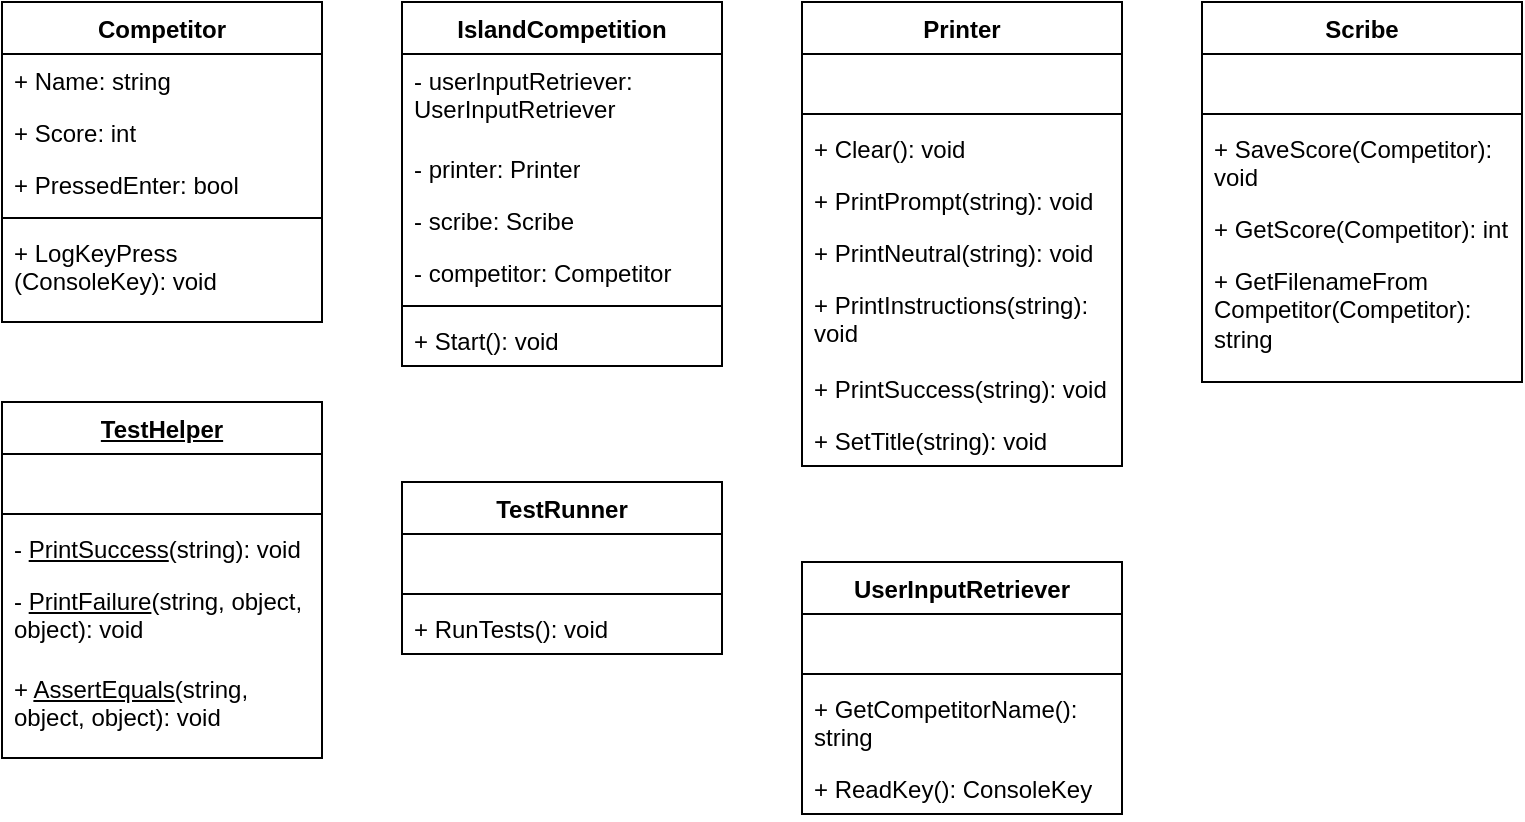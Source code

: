 <mxfile version="26.0.16">
  <diagram name="Page-1" id="lJNan5LM6R_5anoedN09">
    <mxGraphModel dx="1434" dy="738" grid="1" gridSize="10" guides="1" tooltips="1" connect="1" arrows="1" fold="1" page="1" pageScale="1" pageWidth="850" pageHeight="1100" math="0" shadow="0">
      <root>
        <mxCell id="0" />
        <mxCell id="1" parent="0" />
        <mxCell id="7uep4FSFA0tH_jLaDYOI-1" value="Competitor" style="swimlane;fontStyle=1;align=center;verticalAlign=top;childLayout=stackLayout;horizontal=1;startSize=26;horizontalStack=0;resizeParent=1;resizeParentMax=0;resizeLast=0;collapsible=1;marginBottom=0;whiteSpace=wrap;html=1;" vertex="1" parent="1">
          <mxGeometry x="40" y="40" width="160" height="160" as="geometry" />
        </mxCell>
        <mxCell id="7uep4FSFA0tH_jLaDYOI-2" value="+ Name: string" style="text;strokeColor=none;fillColor=none;align=left;verticalAlign=top;spacingLeft=4;spacingRight=4;overflow=hidden;rotatable=0;points=[[0,0.5],[1,0.5]];portConstraint=eastwest;whiteSpace=wrap;html=1;" vertex="1" parent="7uep4FSFA0tH_jLaDYOI-1">
          <mxGeometry y="26" width="160" height="26" as="geometry" />
        </mxCell>
        <mxCell id="7uep4FSFA0tH_jLaDYOI-5" value="+ Score: int" style="text;strokeColor=none;fillColor=none;align=left;verticalAlign=top;spacingLeft=4;spacingRight=4;overflow=hidden;rotatable=0;points=[[0,0.5],[1,0.5]];portConstraint=eastwest;whiteSpace=wrap;html=1;" vertex="1" parent="7uep4FSFA0tH_jLaDYOI-1">
          <mxGeometry y="52" width="160" height="26" as="geometry" />
        </mxCell>
        <mxCell id="7uep4FSFA0tH_jLaDYOI-6" value="+ PressedEnter: bool" style="text;strokeColor=none;fillColor=none;align=left;verticalAlign=top;spacingLeft=4;spacingRight=4;overflow=hidden;rotatable=0;points=[[0,0.5],[1,0.5]];portConstraint=eastwest;whiteSpace=wrap;html=1;" vertex="1" parent="7uep4FSFA0tH_jLaDYOI-1">
          <mxGeometry y="78" width="160" height="26" as="geometry" />
        </mxCell>
        <mxCell id="7uep4FSFA0tH_jLaDYOI-3" value="" style="line;strokeWidth=1;fillColor=none;align=left;verticalAlign=middle;spacingTop=-1;spacingLeft=3;spacingRight=3;rotatable=0;labelPosition=right;points=[];portConstraint=eastwest;strokeColor=inherit;" vertex="1" parent="7uep4FSFA0tH_jLaDYOI-1">
          <mxGeometry y="104" width="160" height="8" as="geometry" />
        </mxCell>
        <mxCell id="7uep4FSFA0tH_jLaDYOI-4" value="+ LogKeyPress (ConsoleKey): void" style="text;strokeColor=none;fillColor=none;align=left;verticalAlign=top;spacingLeft=4;spacingRight=4;overflow=hidden;rotatable=0;points=[[0,0.5],[1,0.5]];portConstraint=eastwest;whiteSpace=wrap;html=1;" vertex="1" parent="7uep4FSFA0tH_jLaDYOI-1">
          <mxGeometry y="112" width="160" height="48" as="geometry" />
        </mxCell>
        <mxCell id="7uep4FSFA0tH_jLaDYOI-9" value="IslandCompetition" style="swimlane;fontStyle=1;align=center;verticalAlign=top;childLayout=stackLayout;horizontal=1;startSize=26;horizontalStack=0;resizeParent=1;resizeParentMax=0;resizeLast=0;collapsible=1;marginBottom=0;whiteSpace=wrap;html=1;" vertex="1" parent="1">
          <mxGeometry x="240" y="40" width="160" height="182" as="geometry" />
        </mxCell>
        <mxCell id="7uep4FSFA0tH_jLaDYOI-10" value="- userInputRetriever: UserInputRetriever" style="text;strokeColor=none;fillColor=none;align=left;verticalAlign=top;spacingLeft=4;spacingRight=4;overflow=hidden;rotatable=0;points=[[0,0.5],[1,0.5]];portConstraint=eastwest;whiteSpace=wrap;html=1;" vertex="1" parent="7uep4FSFA0tH_jLaDYOI-9">
          <mxGeometry y="26" width="160" height="44" as="geometry" />
        </mxCell>
        <mxCell id="7uep4FSFA0tH_jLaDYOI-13" value="- printer: Printer" style="text;strokeColor=none;fillColor=none;align=left;verticalAlign=top;spacingLeft=4;spacingRight=4;overflow=hidden;rotatable=0;points=[[0,0.5],[1,0.5]];portConstraint=eastwest;whiteSpace=wrap;html=1;" vertex="1" parent="7uep4FSFA0tH_jLaDYOI-9">
          <mxGeometry y="70" width="160" height="26" as="geometry" />
        </mxCell>
        <mxCell id="7uep4FSFA0tH_jLaDYOI-14" value="- scribe: Scribe" style="text;strokeColor=none;fillColor=none;align=left;verticalAlign=top;spacingLeft=4;spacingRight=4;overflow=hidden;rotatable=0;points=[[0,0.5],[1,0.5]];portConstraint=eastwest;whiteSpace=wrap;html=1;" vertex="1" parent="7uep4FSFA0tH_jLaDYOI-9">
          <mxGeometry y="96" width="160" height="26" as="geometry" />
        </mxCell>
        <mxCell id="7uep4FSFA0tH_jLaDYOI-15" value="- competitor: Competitor" style="text;strokeColor=none;fillColor=none;align=left;verticalAlign=top;spacingLeft=4;spacingRight=4;overflow=hidden;rotatable=0;points=[[0,0.5],[1,0.5]];portConstraint=eastwest;whiteSpace=wrap;html=1;" vertex="1" parent="7uep4FSFA0tH_jLaDYOI-9">
          <mxGeometry y="122" width="160" height="26" as="geometry" />
        </mxCell>
        <mxCell id="7uep4FSFA0tH_jLaDYOI-11" value="" style="line;strokeWidth=1;fillColor=none;align=left;verticalAlign=middle;spacingTop=-1;spacingLeft=3;spacingRight=3;rotatable=0;labelPosition=right;points=[];portConstraint=eastwest;strokeColor=inherit;" vertex="1" parent="7uep4FSFA0tH_jLaDYOI-9">
          <mxGeometry y="148" width="160" height="8" as="geometry" />
        </mxCell>
        <mxCell id="7uep4FSFA0tH_jLaDYOI-12" value="+ Start(): void" style="text;strokeColor=none;fillColor=none;align=left;verticalAlign=top;spacingLeft=4;spacingRight=4;overflow=hidden;rotatable=0;points=[[0,0.5],[1,0.5]];portConstraint=eastwest;whiteSpace=wrap;html=1;" vertex="1" parent="7uep4FSFA0tH_jLaDYOI-9">
          <mxGeometry y="156" width="160" height="26" as="geometry" />
        </mxCell>
        <mxCell id="7uep4FSFA0tH_jLaDYOI-16" value="Printer" style="swimlane;fontStyle=1;align=center;verticalAlign=top;childLayout=stackLayout;horizontal=1;startSize=26;horizontalStack=0;resizeParent=1;resizeParentMax=0;resizeLast=0;collapsible=1;marginBottom=0;whiteSpace=wrap;html=1;" vertex="1" parent="1">
          <mxGeometry x="440" y="40" width="160" height="232" as="geometry" />
        </mxCell>
        <mxCell id="7uep4FSFA0tH_jLaDYOI-17" value="&amp;nbsp;" style="text;strokeColor=none;fillColor=none;align=left;verticalAlign=top;spacingLeft=4;spacingRight=4;overflow=hidden;rotatable=0;points=[[0,0.5],[1,0.5]];portConstraint=eastwest;whiteSpace=wrap;html=1;" vertex="1" parent="7uep4FSFA0tH_jLaDYOI-16">
          <mxGeometry y="26" width="160" height="26" as="geometry" />
        </mxCell>
        <mxCell id="7uep4FSFA0tH_jLaDYOI-18" value="" style="line;strokeWidth=1;fillColor=none;align=left;verticalAlign=middle;spacingTop=-1;spacingLeft=3;spacingRight=3;rotatable=0;labelPosition=right;points=[];portConstraint=eastwest;strokeColor=inherit;" vertex="1" parent="7uep4FSFA0tH_jLaDYOI-16">
          <mxGeometry y="52" width="160" height="8" as="geometry" />
        </mxCell>
        <mxCell id="7uep4FSFA0tH_jLaDYOI-19" value="+ Clear(): void" style="text;strokeColor=none;fillColor=none;align=left;verticalAlign=top;spacingLeft=4;spacingRight=4;overflow=hidden;rotatable=0;points=[[0,0.5],[1,0.5]];portConstraint=eastwest;whiteSpace=wrap;html=1;" vertex="1" parent="7uep4FSFA0tH_jLaDYOI-16">
          <mxGeometry y="60" width="160" height="26" as="geometry" />
        </mxCell>
        <mxCell id="7uep4FSFA0tH_jLaDYOI-20" value="+ PrintPrompt(string): void" style="text;strokeColor=none;fillColor=none;align=left;verticalAlign=top;spacingLeft=4;spacingRight=4;overflow=hidden;rotatable=0;points=[[0,0.5],[1,0.5]];portConstraint=eastwest;whiteSpace=wrap;html=1;" vertex="1" parent="7uep4FSFA0tH_jLaDYOI-16">
          <mxGeometry y="86" width="160" height="26" as="geometry" />
        </mxCell>
        <mxCell id="7uep4FSFA0tH_jLaDYOI-21" value="+ PrintNeutral(string): void" style="text;strokeColor=none;fillColor=none;align=left;verticalAlign=top;spacingLeft=4;spacingRight=4;overflow=hidden;rotatable=0;points=[[0,0.5],[1,0.5]];portConstraint=eastwest;whiteSpace=wrap;html=1;" vertex="1" parent="7uep4FSFA0tH_jLaDYOI-16">
          <mxGeometry y="112" width="160" height="26" as="geometry" />
        </mxCell>
        <mxCell id="7uep4FSFA0tH_jLaDYOI-25" value="+ PrintInstructions(string): void" style="text;strokeColor=none;fillColor=none;align=left;verticalAlign=top;spacingLeft=4;spacingRight=4;overflow=hidden;rotatable=0;points=[[0,0.5],[1,0.5]];portConstraint=eastwest;whiteSpace=wrap;html=1;" vertex="1" parent="7uep4FSFA0tH_jLaDYOI-16">
          <mxGeometry y="138" width="160" height="42" as="geometry" />
        </mxCell>
        <mxCell id="7uep4FSFA0tH_jLaDYOI-23" value="+ PrintSuccess(string): void" style="text;strokeColor=none;fillColor=none;align=left;verticalAlign=top;spacingLeft=4;spacingRight=4;overflow=hidden;rotatable=0;points=[[0,0.5],[1,0.5]];portConstraint=eastwest;whiteSpace=wrap;html=1;" vertex="1" parent="7uep4FSFA0tH_jLaDYOI-16">
          <mxGeometry y="180" width="160" height="26" as="geometry" />
        </mxCell>
        <mxCell id="7uep4FSFA0tH_jLaDYOI-22" value="+ SetTitle(string): void" style="text;strokeColor=none;fillColor=none;align=left;verticalAlign=top;spacingLeft=4;spacingRight=4;overflow=hidden;rotatable=0;points=[[0,0.5],[1,0.5]];portConstraint=eastwest;whiteSpace=wrap;html=1;" vertex="1" parent="7uep4FSFA0tH_jLaDYOI-16">
          <mxGeometry y="206" width="160" height="26" as="geometry" />
        </mxCell>
        <mxCell id="7uep4FSFA0tH_jLaDYOI-26" value="Scribe" style="swimlane;fontStyle=1;align=center;verticalAlign=top;childLayout=stackLayout;horizontal=1;startSize=26;horizontalStack=0;resizeParent=1;resizeParentMax=0;resizeLast=0;collapsible=1;marginBottom=0;whiteSpace=wrap;html=1;" vertex="1" parent="1">
          <mxGeometry x="640" y="40" width="160" height="190" as="geometry" />
        </mxCell>
        <mxCell id="7uep4FSFA0tH_jLaDYOI-27" value="&amp;nbsp;" style="text;strokeColor=none;fillColor=none;align=left;verticalAlign=top;spacingLeft=4;spacingRight=4;overflow=hidden;rotatable=0;points=[[0,0.5],[1,0.5]];portConstraint=eastwest;whiteSpace=wrap;html=1;" vertex="1" parent="7uep4FSFA0tH_jLaDYOI-26">
          <mxGeometry y="26" width="160" height="26" as="geometry" />
        </mxCell>
        <mxCell id="7uep4FSFA0tH_jLaDYOI-28" value="" style="line;strokeWidth=1;fillColor=none;align=left;verticalAlign=middle;spacingTop=-1;spacingLeft=3;spacingRight=3;rotatable=0;labelPosition=right;points=[];portConstraint=eastwest;strokeColor=inherit;" vertex="1" parent="7uep4FSFA0tH_jLaDYOI-26">
          <mxGeometry y="52" width="160" height="8" as="geometry" />
        </mxCell>
        <mxCell id="7uep4FSFA0tH_jLaDYOI-29" value="+ SaveScore(Competitor): void" style="text;strokeColor=none;fillColor=none;align=left;verticalAlign=top;spacingLeft=4;spacingRight=4;overflow=hidden;rotatable=0;points=[[0,0.5],[1,0.5]];portConstraint=eastwest;whiteSpace=wrap;html=1;" vertex="1" parent="7uep4FSFA0tH_jLaDYOI-26">
          <mxGeometry y="60" width="160" height="40" as="geometry" />
        </mxCell>
        <mxCell id="7uep4FSFA0tH_jLaDYOI-30" value="+ GetScore(Competitor): int" style="text;strokeColor=none;fillColor=none;align=left;verticalAlign=top;spacingLeft=4;spacingRight=4;overflow=hidden;rotatable=0;points=[[0,0.5],[1,0.5]];portConstraint=eastwest;whiteSpace=wrap;html=1;" vertex="1" parent="7uep4FSFA0tH_jLaDYOI-26">
          <mxGeometry y="100" width="160" height="26" as="geometry" />
        </mxCell>
        <mxCell id="7uep4FSFA0tH_jLaDYOI-31" value="+ GetFilenameFrom Competitor(Competitor): string" style="text;strokeColor=none;fillColor=none;align=left;verticalAlign=top;spacingLeft=4;spacingRight=4;overflow=hidden;rotatable=0;points=[[0,0.5],[1,0.5]];portConstraint=eastwest;whiteSpace=wrap;html=1;" vertex="1" parent="7uep4FSFA0tH_jLaDYOI-26">
          <mxGeometry y="126" width="160" height="64" as="geometry" />
        </mxCell>
        <mxCell id="7uep4FSFA0tH_jLaDYOI-32" value="&lt;u&gt;TestHelper&lt;/u&gt;" style="swimlane;fontStyle=1;align=center;verticalAlign=top;childLayout=stackLayout;horizontal=1;startSize=26;horizontalStack=0;resizeParent=1;resizeParentMax=0;resizeLast=0;collapsible=1;marginBottom=0;whiteSpace=wrap;html=1;" vertex="1" parent="1">
          <mxGeometry x="40" y="240" width="160" height="178" as="geometry" />
        </mxCell>
        <mxCell id="7uep4FSFA0tH_jLaDYOI-33" value="&amp;nbsp;" style="text;strokeColor=none;fillColor=none;align=left;verticalAlign=top;spacingLeft=4;spacingRight=4;overflow=hidden;rotatable=0;points=[[0,0.5],[1,0.5]];portConstraint=eastwest;whiteSpace=wrap;html=1;" vertex="1" parent="7uep4FSFA0tH_jLaDYOI-32">
          <mxGeometry y="26" width="160" height="26" as="geometry" />
        </mxCell>
        <mxCell id="7uep4FSFA0tH_jLaDYOI-34" value="" style="line;strokeWidth=1;fillColor=none;align=left;verticalAlign=middle;spacingTop=-1;spacingLeft=3;spacingRight=3;rotatable=0;labelPosition=right;points=[];portConstraint=eastwest;strokeColor=inherit;" vertex="1" parent="7uep4FSFA0tH_jLaDYOI-32">
          <mxGeometry y="52" width="160" height="8" as="geometry" />
        </mxCell>
        <mxCell id="7uep4FSFA0tH_jLaDYOI-35" value="- &lt;u&gt;PrintSuccess&lt;/u&gt;(string): void" style="text;strokeColor=none;fillColor=none;align=left;verticalAlign=top;spacingLeft=4;spacingRight=4;overflow=hidden;rotatable=0;points=[[0,0.5],[1,0.5]];portConstraint=eastwest;whiteSpace=wrap;html=1;" vertex="1" parent="7uep4FSFA0tH_jLaDYOI-32">
          <mxGeometry y="60" width="160" height="26" as="geometry" />
        </mxCell>
        <mxCell id="7uep4FSFA0tH_jLaDYOI-38" value="- &lt;u&gt;PrintFailure&lt;/u&gt;(string, object, object): void" style="text;strokeColor=none;fillColor=none;align=left;verticalAlign=top;spacingLeft=4;spacingRight=4;overflow=hidden;rotatable=0;points=[[0,0.5],[1,0.5]];portConstraint=eastwest;whiteSpace=wrap;html=1;" vertex="1" parent="7uep4FSFA0tH_jLaDYOI-32">
          <mxGeometry y="86" width="160" height="44" as="geometry" />
        </mxCell>
        <mxCell id="7uep4FSFA0tH_jLaDYOI-39" value="+ &lt;u&gt;AssertEquals&lt;/u&gt;(string, object, object): void" style="text;strokeColor=none;fillColor=none;align=left;verticalAlign=top;spacingLeft=4;spacingRight=4;overflow=hidden;rotatable=0;points=[[0,0.5],[1,0.5]];portConstraint=eastwest;whiteSpace=wrap;html=1;" vertex="1" parent="7uep4FSFA0tH_jLaDYOI-32">
          <mxGeometry y="130" width="160" height="48" as="geometry" />
        </mxCell>
        <mxCell id="7uep4FSFA0tH_jLaDYOI-40" value="TestRunner" style="swimlane;fontStyle=1;align=center;verticalAlign=top;childLayout=stackLayout;horizontal=1;startSize=26;horizontalStack=0;resizeParent=1;resizeParentMax=0;resizeLast=0;collapsible=1;marginBottom=0;whiteSpace=wrap;html=1;" vertex="1" parent="1">
          <mxGeometry x="240" y="280" width="160" height="86" as="geometry" />
        </mxCell>
        <mxCell id="7uep4FSFA0tH_jLaDYOI-41" value="&amp;nbsp;" style="text;strokeColor=none;fillColor=none;align=left;verticalAlign=top;spacingLeft=4;spacingRight=4;overflow=hidden;rotatable=0;points=[[0,0.5],[1,0.5]];portConstraint=eastwest;whiteSpace=wrap;html=1;" vertex="1" parent="7uep4FSFA0tH_jLaDYOI-40">
          <mxGeometry y="26" width="160" height="26" as="geometry" />
        </mxCell>
        <mxCell id="7uep4FSFA0tH_jLaDYOI-42" value="" style="line;strokeWidth=1;fillColor=none;align=left;verticalAlign=middle;spacingTop=-1;spacingLeft=3;spacingRight=3;rotatable=0;labelPosition=right;points=[];portConstraint=eastwest;strokeColor=inherit;" vertex="1" parent="7uep4FSFA0tH_jLaDYOI-40">
          <mxGeometry y="52" width="160" height="8" as="geometry" />
        </mxCell>
        <mxCell id="7uep4FSFA0tH_jLaDYOI-43" value="+ RunTests(): void" style="text;strokeColor=none;fillColor=none;align=left;verticalAlign=top;spacingLeft=4;spacingRight=4;overflow=hidden;rotatable=0;points=[[0,0.5],[1,0.5]];portConstraint=eastwest;whiteSpace=wrap;html=1;" vertex="1" parent="7uep4FSFA0tH_jLaDYOI-40">
          <mxGeometry y="60" width="160" height="26" as="geometry" />
        </mxCell>
        <mxCell id="7uep4FSFA0tH_jLaDYOI-44" value="UserInputRetriever" style="swimlane;fontStyle=1;align=center;verticalAlign=top;childLayout=stackLayout;horizontal=1;startSize=26;horizontalStack=0;resizeParent=1;resizeParentMax=0;resizeLast=0;collapsible=1;marginBottom=0;whiteSpace=wrap;html=1;" vertex="1" parent="1">
          <mxGeometry x="440" y="320" width="160" height="126" as="geometry" />
        </mxCell>
        <mxCell id="7uep4FSFA0tH_jLaDYOI-45" value="&amp;nbsp;" style="text;strokeColor=none;fillColor=none;align=left;verticalAlign=top;spacingLeft=4;spacingRight=4;overflow=hidden;rotatable=0;points=[[0,0.5],[1,0.5]];portConstraint=eastwest;whiteSpace=wrap;html=1;" vertex="1" parent="7uep4FSFA0tH_jLaDYOI-44">
          <mxGeometry y="26" width="160" height="26" as="geometry" />
        </mxCell>
        <mxCell id="7uep4FSFA0tH_jLaDYOI-46" value="" style="line;strokeWidth=1;fillColor=none;align=left;verticalAlign=middle;spacingTop=-1;spacingLeft=3;spacingRight=3;rotatable=0;labelPosition=right;points=[];portConstraint=eastwest;strokeColor=inherit;" vertex="1" parent="7uep4FSFA0tH_jLaDYOI-44">
          <mxGeometry y="52" width="160" height="8" as="geometry" />
        </mxCell>
        <mxCell id="7uep4FSFA0tH_jLaDYOI-47" value="+ GetCompetitorName(): string" style="text;strokeColor=none;fillColor=none;align=left;verticalAlign=top;spacingLeft=4;spacingRight=4;overflow=hidden;rotatable=0;points=[[0,0.5],[1,0.5]];portConstraint=eastwest;whiteSpace=wrap;html=1;" vertex="1" parent="7uep4FSFA0tH_jLaDYOI-44">
          <mxGeometry y="60" width="160" height="40" as="geometry" />
        </mxCell>
        <mxCell id="7uep4FSFA0tH_jLaDYOI-48" value="+ ReadKey(): ConsoleKey" style="text;strokeColor=none;fillColor=none;align=left;verticalAlign=top;spacingLeft=4;spacingRight=4;overflow=hidden;rotatable=0;points=[[0,0.5],[1,0.5]];portConstraint=eastwest;whiteSpace=wrap;html=1;" vertex="1" parent="7uep4FSFA0tH_jLaDYOI-44">
          <mxGeometry y="100" width="160" height="26" as="geometry" />
        </mxCell>
      </root>
    </mxGraphModel>
  </diagram>
</mxfile>
